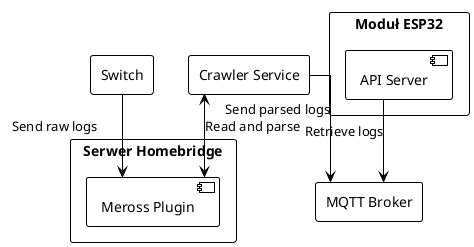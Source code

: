 @startuml
!theme plain
skinparam linetype ortho

rectangle "Switch" as switch {
}

rectangle "Moduł ESP32" as esp32 {
  [API Server] as api
}

rectangle "Crawler Service" as crawlerService {
}

rectangle "Serwer Homebridge" as homebridge {
  [Meross Plugin] as merossPlugin
}

rectangle "MQTT Broker" as mqttBroker {
}

switch --> merossPlugin : Send raw logs<U+0020><U+0020><U+0020><U+0020><U+0020><U+0020><U+0020>
crawlerService <--> merossPlugin : Read and parse
api --> mqttBroker : Retrieve logs
crawlerService --> mqttBroker: Send parsed logs

@enduml
